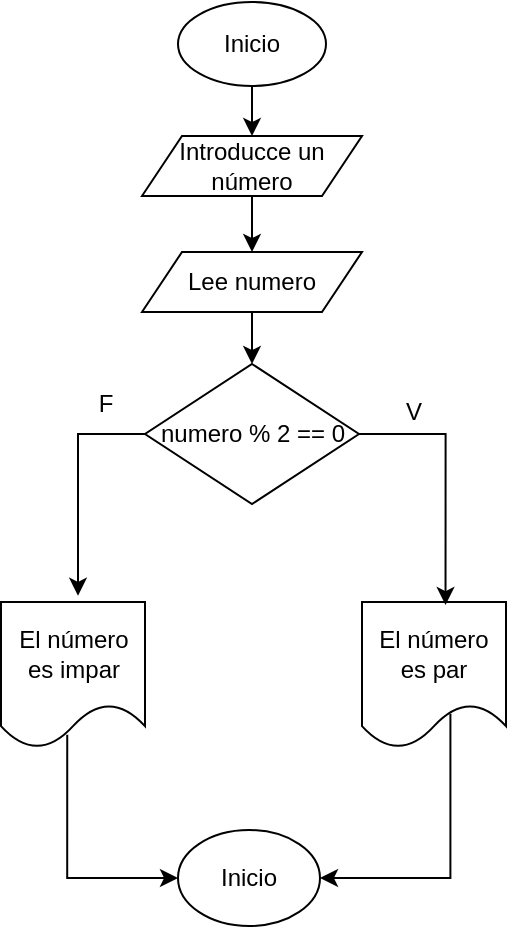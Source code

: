 <mxfile version="26.2.9">
  <diagram name="Página-1" id="g-IIqMKu_lJesTIld9p_">
    <mxGraphModel dx="447" dy="489" grid="0" gridSize="10" guides="1" tooltips="1" connect="1" arrows="1" fold="1" page="1" pageScale="1" pageWidth="827" pageHeight="1169" math="0" shadow="0">
      <root>
        <mxCell id="0" />
        <mxCell id="1" parent="0" />
        <mxCell id="thj0B7o3OY_fiGW2r-BC-4" value="" style="edgeStyle=orthogonalEdgeStyle;rounded=0;orthogonalLoop=1;jettySize=auto;html=1;" edge="1" parent="1" source="thj0B7o3OY_fiGW2r-BC-1" target="thj0B7o3OY_fiGW2r-BC-3">
          <mxGeometry relative="1" as="geometry" />
        </mxCell>
        <mxCell id="thj0B7o3OY_fiGW2r-BC-1" value="Inicio" style="ellipse;whiteSpace=wrap;html=1;" vertex="1" parent="1">
          <mxGeometry x="395" y="12" width="74" height="42" as="geometry" />
        </mxCell>
        <mxCell id="thj0B7o3OY_fiGW2r-BC-7" value="" style="edgeStyle=orthogonalEdgeStyle;rounded=0;orthogonalLoop=1;jettySize=auto;html=1;" edge="1" parent="1" source="thj0B7o3OY_fiGW2r-BC-3" target="thj0B7o3OY_fiGW2r-BC-6">
          <mxGeometry relative="1" as="geometry" />
        </mxCell>
        <mxCell id="thj0B7o3OY_fiGW2r-BC-3" value="Introducce un número" style="shape=parallelogram;perimeter=parallelogramPerimeter;whiteSpace=wrap;html=1;fixedSize=1;" vertex="1" parent="1">
          <mxGeometry x="377" y="79" width="110" height="30" as="geometry" />
        </mxCell>
        <mxCell id="thj0B7o3OY_fiGW2r-BC-9" value="" style="edgeStyle=orthogonalEdgeStyle;rounded=0;orthogonalLoop=1;jettySize=auto;html=1;" edge="1" parent="1" source="thj0B7o3OY_fiGW2r-BC-6" target="thj0B7o3OY_fiGW2r-BC-8">
          <mxGeometry relative="1" as="geometry" />
        </mxCell>
        <mxCell id="thj0B7o3OY_fiGW2r-BC-6" value="Lee numero" style="shape=parallelogram;perimeter=parallelogramPerimeter;whiteSpace=wrap;html=1;fixedSize=1;" vertex="1" parent="1">
          <mxGeometry x="377" y="137" width="110" height="30" as="geometry" />
        </mxCell>
        <mxCell id="thj0B7o3OY_fiGW2r-BC-8" value="numero % 2 == 0" style="rhombus;whiteSpace=wrap;html=1;" vertex="1" parent="1">
          <mxGeometry x="378.5" y="193" width="107" height="70" as="geometry" />
        </mxCell>
        <mxCell id="thj0B7o3OY_fiGW2r-BC-16" style="edgeStyle=orthogonalEdgeStyle;rounded=0;orthogonalLoop=1;jettySize=auto;html=1;entryX=0;entryY=0.5;entryDx=0;entryDy=0;exitX=0.46;exitY=0.909;exitDx=0;exitDy=0;exitPerimeter=0;" edge="1" parent="1" source="thj0B7o3OY_fiGW2r-BC-11" target="thj0B7o3OY_fiGW2r-BC-15">
          <mxGeometry relative="1" as="geometry">
            <Array as="points">
              <mxPoint x="340" y="450" />
            </Array>
          </mxGeometry>
        </mxCell>
        <mxCell id="thj0B7o3OY_fiGW2r-BC-11" value="El número es impar" style="shape=document;whiteSpace=wrap;html=1;boundedLbl=1;" vertex="1" parent="1">
          <mxGeometry x="306.5" y="312" width="72" height="73" as="geometry" />
        </mxCell>
        <mxCell id="thj0B7o3OY_fiGW2r-BC-17" style="edgeStyle=orthogonalEdgeStyle;rounded=0;orthogonalLoop=1;jettySize=auto;html=1;entryX=1;entryY=0.5;entryDx=0;entryDy=0;exitX=0.614;exitY=0.765;exitDx=0;exitDy=0;exitPerimeter=0;" edge="1" parent="1" source="thj0B7o3OY_fiGW2r-BC-12" target="thj0B7o3OY_fiGW2r-BC-15">
          <mxGeometry relative="1" as="geometry">
            <Array as="points">
              <mxPoint x="531" y="450" />
            </Array>
          </mxGeometry>
        </mxCell>
        <mxCell id="thj0B7o3OY_fiGW2r-BC-12" value="El número es par" style="shape=document;whiteSpace=wrap;html=1;boundedLbl=1;" vertex="1" parent="1">
          <mxGeometry x="487" y="312" width="72" height="73" as="geometry" />
        </mxCell>
        <mxCell id="thj0B7o3OY_fiGW2r-BC-13" style="edgeStyle=orthogonalEdgeStyle;rounded=0;orthogonalLoop=1;jettySize=auto;html=1;entryX=0.539;entryY=-0.043;entryDx=0;entryDy=0;entryPerimeter=0;" edge="1" parent="1" source="thj0B7o3OY_fiGW2r-BC-8" target="thj0B7o3OY_fiGW2r-BC-11">
          <mxGeometry relative="1" as="geometry">
            <Array as="points">
              <mxPoint x="345" y="228" />
              <mxPoint x="345" y="309" />
            </Array>
          </mxGeometry>
        </mxCell>
        <mxCell id="thj0B7o3OY_fiGW2r-BC-14" style="edgeStyle=orthogonalEdgeStyle;rounded=0;orthogonalLoop=1;jettySize=auto;html=1;entryX=0.58;entryY=0.021;entryDx=0;entryDy=0;entryPerimeter=0;" edge="1" parent="1" source="thj0B7o3OY_fiGW2r-BC-8" target="thj0B7o3OY_fiGW2r-BC-12">
          <mxGeometry relative="1" as="geometry" />
        </mxCell>
        <mxCell id="thj0B7o3OY_fiGW2r-BC-15" value="Inicio" style="ellipse;whiteSpace=wrap;html=1;" vertex="1" parent="1">
          <mxGeometry x="395" y="426" width="71" height="48" as="geometry" />
        </mxCell>
        <mxCell id="thj0B7o3OY_fiGW2r-BC-18" value="V" style="text;html=1;align=center;verticalAlign=middle;whiteSpace=wrap;rounded=0;" vertex="1" parent="1">
          <mxGeometry x="483" y="202" width="60" height="30" as="geometry" />
        </mxCell>
        <mxCell id="thj0B7o3OY_fiGW2r-BC-20" value="F" style="text;html=1;align=center;verticalAlign=middle;whiteSpace=wrap;rounded=0;" vertex="1" parent="1">
          <mxGeometry x="329" y="198" width="60" height="30" as="geometry" />
        </mxCell>
      </root>
    </mxGraphModel>
  </diagram>
</mxfile>
